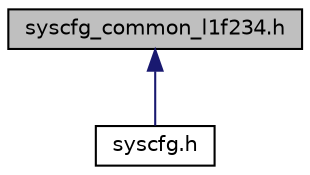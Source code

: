 digraph "syscfg_common_l1f234.h"
{
  edge [fontname="Helvetica",fontsize="10",labelfontname="Helvetica",labelfontsize="10"];
  node [fontname="Helvetica",fontsize="10",shape=record];
  Node1 [label="syscfg_common_l1f234.h",height=0.2,width=0.4,color="black", fillcolor="grey75", style="filled", fontcolor="black"];
  Node1 -> Node2 [dir="back",color="midnightblue",fontsize="10",style="solid",fontname="Helvetica"];
  Node2 [label="syscfg.h",height=0.2,width=0.4,color="black", fillcolor="white", style="filled",URL="$syscfg_8h.html"];
}
